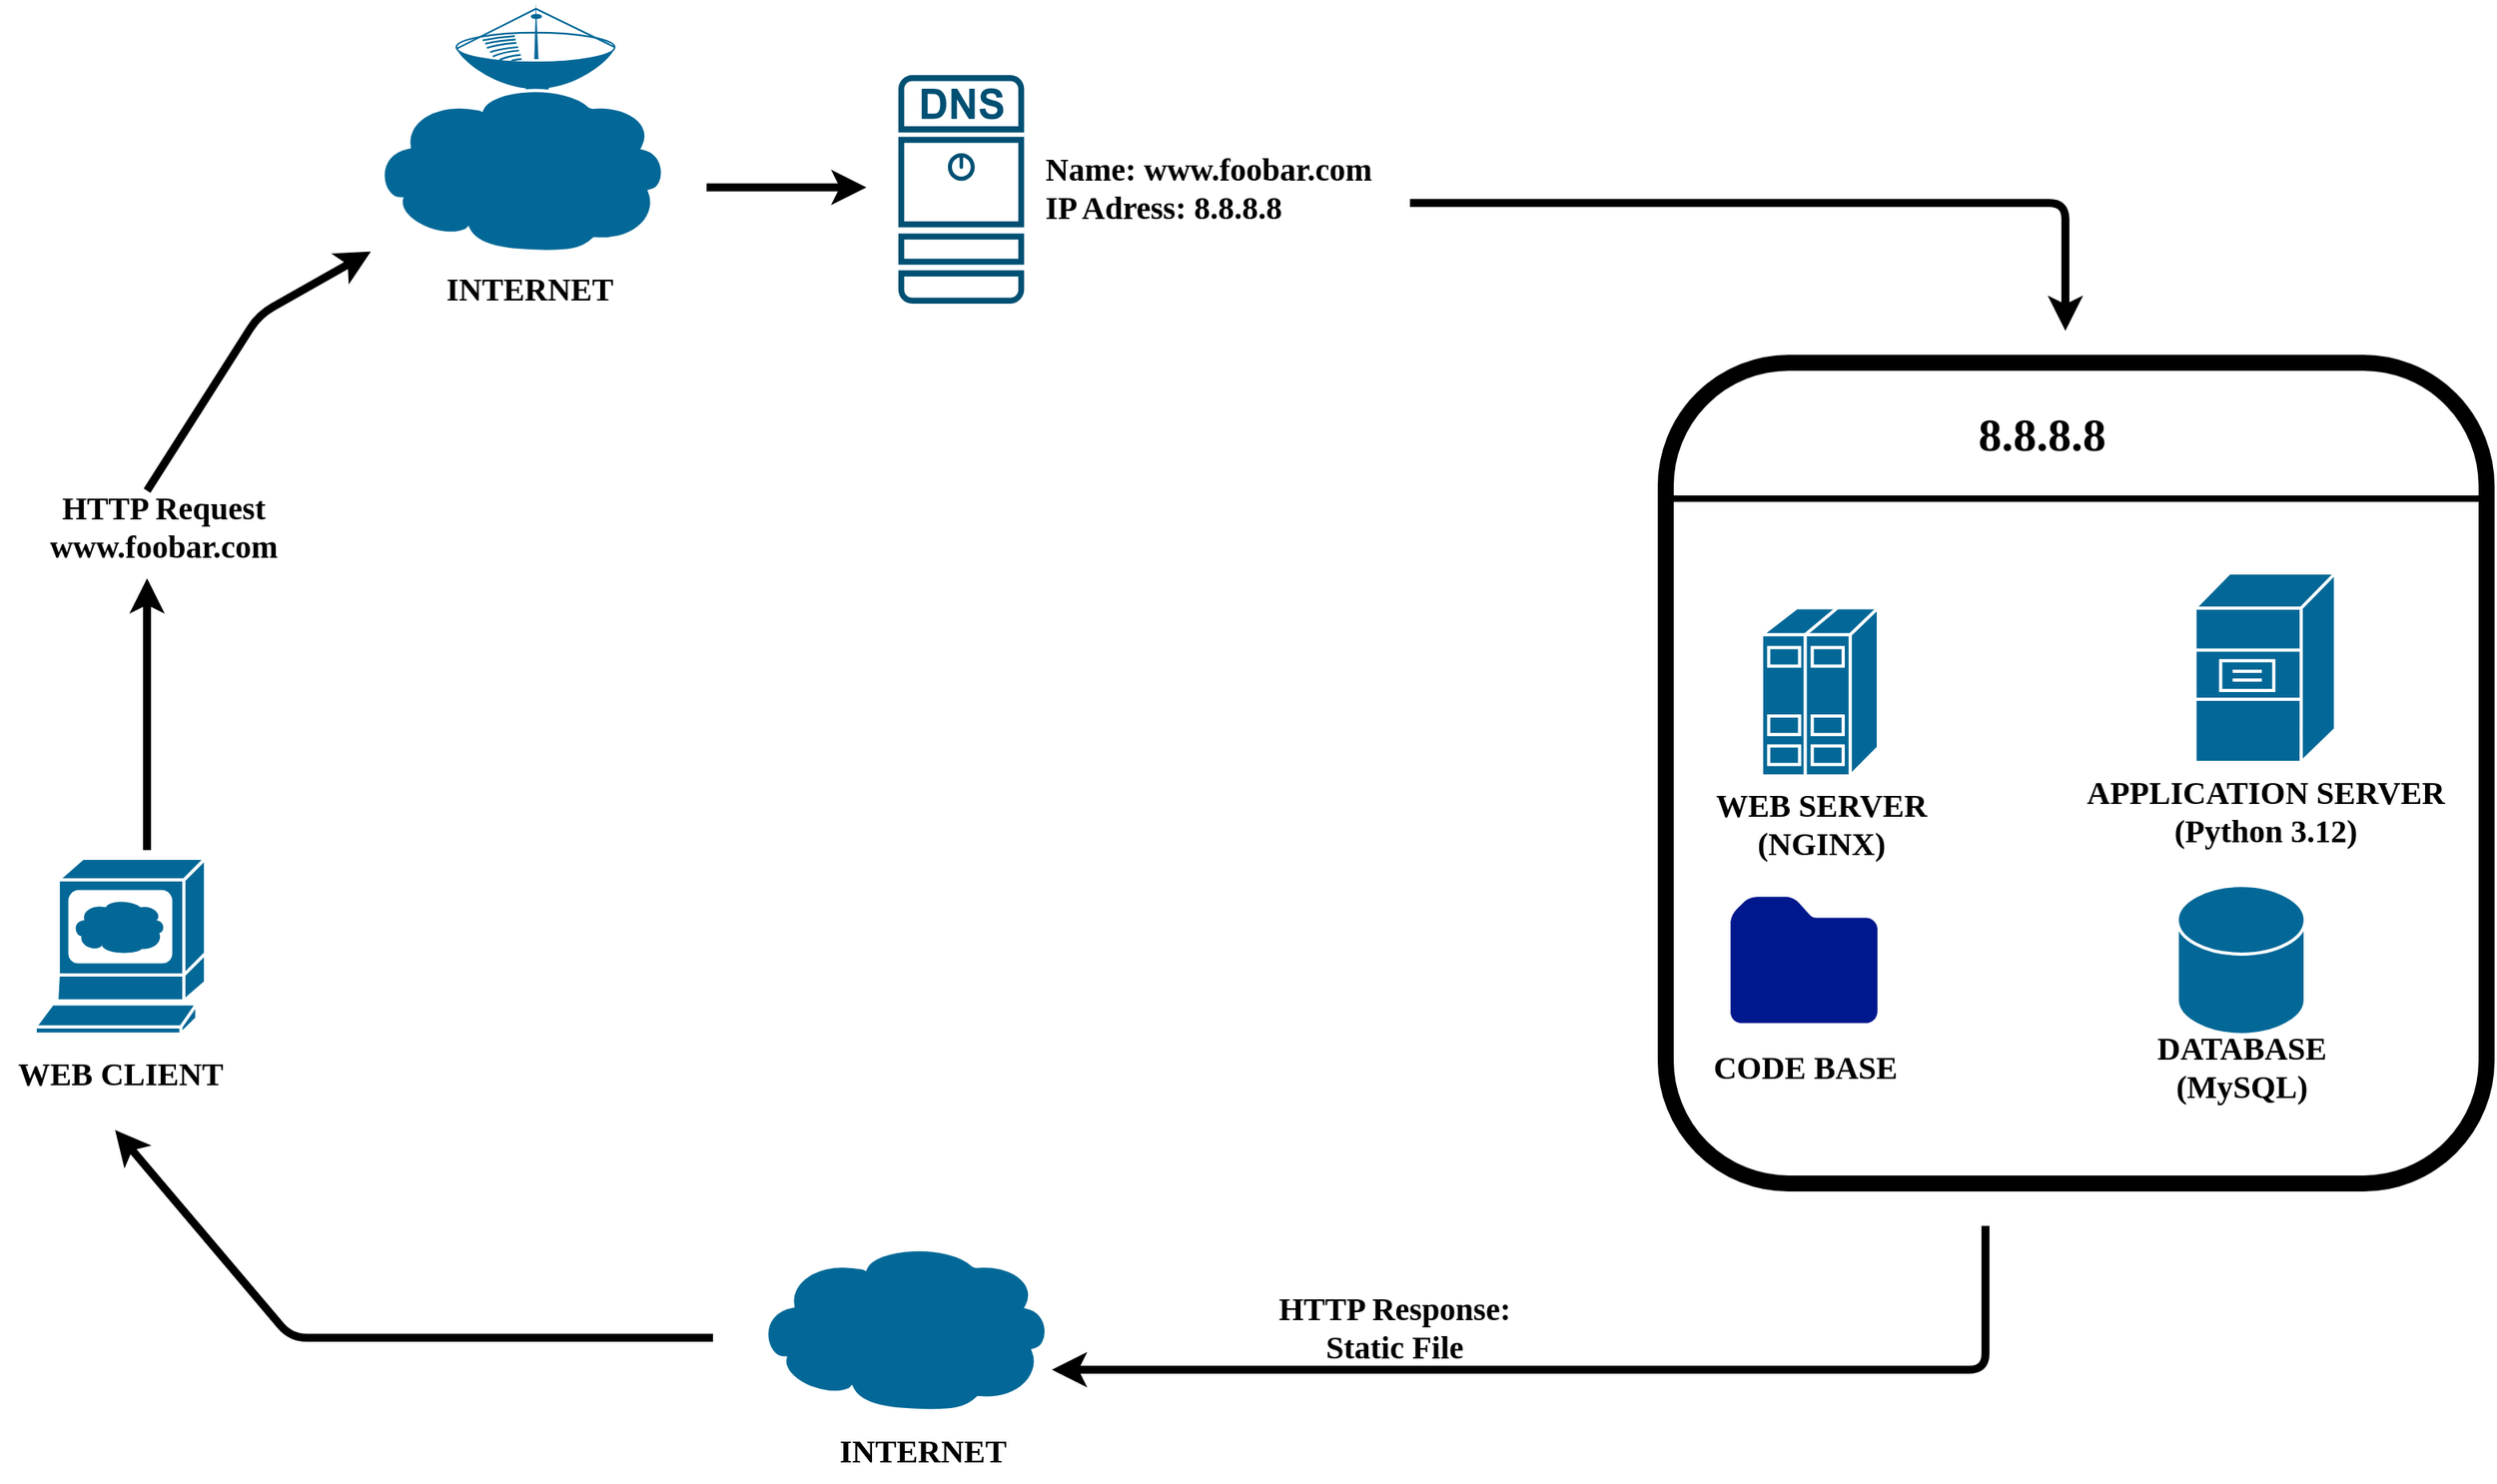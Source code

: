 <mxfile>
    <diagram id="dujYdfgyxahGhiFwL2Tv" name="Page-1">
        <mxGraphModel dx="5568" dy="4102" grid="0" gridSize="10" guides="1" tooltips="1" connect="1" arrows="1" fold="1" page="1" pageScale="1" pageWidth="3000" pageHeight="3000" background="none" math="0" shadow="0">
            <root>
                <mxCell id="0"/>
                <mxCell id="1" parent="0"/>
                <mxCell id="37" value="" style="whiteSpace=wrap;html=1;aspect=fixed;strokeWidth=10;fontFamily=Tahoma;fontSize=20;fillColor=none;rounded=1;" parent="1" vertex="1">
                    <mxGeometry x="890" y="-420" width="513.47" height="513.47" as="geometry"/>
                </mxCell>
                <mxCell id="2" value="" style="shape=mxgraph.cisco.computers_and_peripherals.web_browser;html=1;pointerEvents=1;dashed=0;fillColor=#036897;strokeColor=#ffffff;strokeWidth=2;verticalLabelPosition=bottom;verticalAlign=top;align=center;outlineConnect=0;rounded=1;" parent="1" vertex="1">
                    <mxGeometry x="-130" y="-110" width="106.56" height="110" as="geometry"/>
                </mxCell>
                <mxCell id="3" value="" style="shape=mxgraph.cisco.servers.file_server;html=1;pointerEvents=1;dashed=0;fillColor=#036897;strokeColor=#ffffff;strokeWidth=2;verticalLabelPosition=bottom;verticalAlign=top;align=center;outlineConnect=0;rounded=1;" parent="1" vertex="1">
                    <mxGeometry x="1221.09" y="-288.47" width="87.83" height="118.47" as="geometry"/>
                </mxCell>
                <mxCell id="4" value="" style="shape=mxgraph.cisco.storage.relational_database;html=1;pointerEvents=1;dashed=0;fillColor=#036897;strokeColor=#ffffff;strokeWidth=2;verticalLabelPosition=bottom;verticalAlign=top;align=center;outlineConnect=0;fontFamily=Helvetica;fontSize=12;fontColor=default;rounded=1;" parent="1" vertex="1">
                    <mxGeometry x="1210" y="-93" width="80" height="93.33" as="geometry"/>
                </mxCell>
                <mxCell id="5" value="" style="shape=mxgraph.cisco.servers.standard_host;html=1;pointerEvents=1;dashed=0;fillColor=#036897;strokeColor=#ffffff;strokeWidth=2;verticalLabelPosition=bottom;verticalAlign=top;align=center;outlineConnect=0;rounded=1;" parent="1" vertex="1">
                    <mxGeometry x="950" y="-266.79" width="73" height="105.26" as="geometry"/>
                </mxCell>
                <mxCell id="6" value="" style="shape=mxgraph.cisco.wireless.ground_terminal;html=1;pointerEvents=1;dashed=0;fillColor=#036897;strokeColor=#ffffff;strokeWidth=2;verticalLabelPosition=bottom;verticalAlign=top;align=center;outlineConnect=0;rounded=1;" parent="1" vertex="1">
                    <mxGeometry x="133.5" y="-645.21" width="99" height="122" as="geometry"/>
                </mxCell>
                <mxCell id="7" value="" style="shape=mxgraph.cisco.storage.cloud;html=1;pointerEvents=1;dashed=0;fillColor=#036897;strokeColor=#ffffff;strokeWidth=2;verticalLabelPosition=bottom;verticalAlign=top;align=center;outlineConnect=0;rounded=1;" parent="1" vertex="1">
                    <mxGeometry x="80" y="-595.21" width="186" height="106" as="geometry"/>
                </mxCell>
                <mxCell id="30" value="&lt;b&gt;&lt;font style=&quot;font-size: 20px;&quot; face=&quot;Tahoma&quot;&gt;INTERNET&lt;/font&gt;&lt;/b&gt;" style="text;html=1;align=center;verticalAlign=middle;resizable=0;points=[];autosize=1;strokeColor=none;fillColor=none;rounded=1;" parent="1" vertex="1">
                    <mxGeometry x="113.5" y="-487" width="130" height="40" as="geometry"/>
                </mxCell>
                <mxCell id="31" value="&lt;font face=&quot;Tahoma&quot;&gt;&lt;span style=&quot;font-size: 20px;&quot;&gt;&lt;b&gt;WEB CLIENT&lt;/b&gt;&lt;/span&gt;&lt;/font&gt;" style="text;html=1;align=center;verticalAlign=middle;resizable=0;points=[];autosize=1;rounded=1;" parent="1" vertex="1">
                    <mxGeometry x="-151.72" y="3.67" width="150" height="40" as="geometry"/>
                </mxCell>
                <mxCell id="32" value="&lt;b&gt;&lt;font style=&quot;font-size: 20px;&quot; face=&quot;Tahoma&quot;&gt;WEB SERVER&lt;br&gt;(NGINX)&lt;br&gt;&lt;/font&gt;&lt;/b&gt;" style="text;html=1;align=center;verticalAlign=middle;resizable=0;points=[];autosize=1;strokeColor=none;fillColor=none;rounded=1;" parent="1" vertex="1">
                    <mxGeometry x="906.5" y="-161.53" width="160" height="60" as="geometry"/>
                </mxCell>
                <mxCell id="33" value="&lt;font face=&quot;Tahoma&quot;&gt;&lt;span style=&quot;font-size: 20px;&quot;&gt;&lt;b&gt;DATABASE&lt;br&gt;(MySQL)&lt;br&gt;&lt;/b&gt;&lt;/span&gt;&lt;/font&gt;" style="text;html=1;align=center;verticalAlign=middle;resizable=0;points=[];autosize=1;strokeColor=none;fillColor=none;rounded=1;" parent="1" vertex="1">
                    <mxGeometry x="1185" y="-10" width="130" height="60" as="geometry"/>
                </mxCell>
                <mxCell id="34" value="&lt;b&gt;&lt;font style=&quot;font-size: 20px;&quot; face=&quot;Tahoma&quot;&gt;APPLICATION SERVER&lt;br&gt;(Python 3.12)&lt;br&gt;&lt;/font&gt;&lt;/b&gt;" style="text;html=1;align=center;verticalAlign=middle;resizable=0;points=[];autosize=1;strokeColor=none;fillColor=none;rounded=1;" parent="1" vertex="1">
                    <mxGeometry x="1140" y="-170.0" width="250" height="60" as="geometry"/>
                </mxCell>
                <mxCell id="35" value="&lt;b&gt;&lt;font style=&quot;font-size: 20px;&quot; face=&quot;Tahoma&quot;&gt;CODE BASE&lt;/font&gt;&lt;/b&gt;" style="text;html=1;align=center;verticalAlign=middle;resizable=0;points=[];autosize=1;strokeColor=none;fillColor=none;rounded=1;" parent="1" vertex="1">
                    <mxGeometry x="906.5" y="-2.842e-14" width="140" height="40" as="geometry"/>
                </mxCell>
                <mxCell id="42" value="" style="line;strokeWidth=4;direction=west;html=1;perimeter=backbonePerimeter;points=[];outlineConnect=0;fontFamily=Tahoma;fontSize=20;fillColor=none;rotation=0;rounded=1;" parent="1" vertex="1">
                    <mxGeometry x="890" y="-340" width="510" height="10" as="geometry"/>
                </mxCell>
                <mxCell id="44" value="" style="points=[[0.015,0.015,0],[0.985,0.015,0],[0.985,0.985,0],[0.015,0.985,0],[0.25,0,0],[0.5,0,0],[0.75,0,0],[1,0.25,0],[1,0.5,0],[1,0.75,0],[0.75,1,0],[0.5,1,0],[0.25,1,0],[0,0.75,0],[0,0.5,0],[0,0.25,0]];verticalLabelPosition=bottom;html=1;verticalAlign=top;aspect=fixed;align=center;pointerEvents=1;shape=mxgraph.cisco19.dns_server;fillColor=#005073;strokeColor=none;strokeWidth=10;fontFamily=Tahoma;fontSize=20;rounded=1;" parent="1" vertex="1">
                    <mxGeometry x="410" y="-600" width="78.65" height="143" as="geometry"/>
                </mxCell>
                <mxCell id="46" value="" style="aspect=fixed;pointerEvents=1;shadow=0;dashed=0;html=1;strokeColor=none;labelPosition=center;verticalLabelPosition=bottom;verticalAlign=top;align=center;fillColor=#00188D;shape=mxgraph.mscae.enterprise.folder;strokeWidth=10;fontFamily=Tahoma;fontSize=20;rounded=1;" parent="1" vertex="1">
                    <mxGeometry x="930.57" y="-85.83" width="91.86" height="79" as="geometry"/>
                </mxCell>
                <mxCell id="49" value="&lt;b&gt;&lt;font style=&quot;font-size: 29px;&quot; face=&quot;Tahoma&quot;&gt;8.8.8.8&lt;/font&gt;&lt;/b&gt;" style="text;html=1;align=center;verticalAlign=middle;resizable=0;points=[];autosize=1;strokeColor=none;fillColor=none;rounded=1;" parent="1" vertex="1">
                    <mxGeometry x="1065" y="-400" width="120" height="50" as="geometry"/>
                </mxCell>
                <mxCell id="50" value="" style="shape=mxgraph.cisco.storage.cloud;pointerEvents=1;dashed=0;fillColor=#036897;strokeColor=#ffffff;strokeWidth=2;verticalLabelPosition=bottom;verticalAlign=top;align=center;outlineConnect=0;rounded=1;" parent="1" vertex="1">
                    <mxGeometry x="320" y="130" width="186" height="106" as="geometry"/>
                </mxCell>
                <mxCell id="52" value="&lt;b&gt;&lt;font style=&quot;font-size: 20px;&quot; face=&quot;Tahoma&quot;&gt;HTTP Request&lt;br&gt;www.foobar.com&lt;br&gt;&lt;/font&gt;&lt;/b&gt;" style="text;html=1;align=center;verticalAlign=middle;resizable=0;points=[];autosize=1;strokeColor=none;fillColor=none;rounded=1;" parent="1" vertex="1">
                    <mxGeometry x="-150" y="-348.47" width="200" height="60" as="geometry"/>
                </mxCell>
                <mxCell id="53" value="&lt;b&gt;&lt;font style=&quot;font-size: 20px;&quot; face=&quot;Tahoma&quot;&gt;HTTP Response:&lt;br&gt;Static File&lt;br&gt;&lt;/font&gt;&lt;/b&gt;" style="text;html=1;align=center;verticalAlign=middle;resizable=0;points=[];autosize=1;strokeColor=none;fillColor=none;rounded=1;" parent="1" vertex="1">
                    <mxGeometry x="625" y="153" width="190" height="60" as="geometry"/>
                </mxCell>
                <mxCell id="54" value="&lt;b&gt;&lt;font style=&quot;font-size: 20px;&quot; face=&quot;Tahoma&quot;&gt;Name: www.foobar.com&lt;br&gt;IP Adress: 8.8.8.8&lt;br&gt;&lt;/font&gt;&lt;/b&gt;" style="text;html=1;align=left;verticalAlign=middle;resizable=0;points=[];autosize=1;strokeColor=none;fillColor=none;rounded=1;" parent="1" vertex="1">
                    <mxGeometry x="500" y="-560" width="270" height="60" as="geometry"/>
                </mxCell>
                <mxCell id="55" value="&lt;b&gt;&lt;font style=&quot;font-size: 20px;&quot; face=&quot;Tahoma&quot;&gt;INTERNET&lt;/font&gt;&lt;/b&gt;" style="text;html=1;align=center;verticalAlign=middle;resizable=0;points=[];autosize=1;strokeColor=none;fillColor=none;rounded=1;" parent="1" vertex="1">
                    <mxGeometry x="360" y="240" width="130" height="40" as="geometry"/>
                </mxCell>
                <mxCell id="57" value="" style="edgeStyle=none;orthogonalLoop=1;jettySize=auto;html=1;strokeWidth=5;" edge="1" parent="1">
                    <mxGeometry width="100" relative="1" as="geometry">
                        <mxPoint x="-60" y="-115.16" as="sourcePoint"/>
                        <mxPoint x="-60" y="-285.16" as="targetPoint"/>
                        <Array as="points"/>
                    </mxGeometry>
                </mxCell>
                <mxCell id="60" value="" style="edgeStyle=none;orthogonalLoop=1;jettySize=auto;html=1;strokeWidth=5;" edge="1" parent="1" target="7">
                    <mxGeometry width="100" relative="1" as="geometry">
                        <mxPoint x="-60" y="-340.0" as="sourcePoint"/>
                        <mxPoint x="60" y="-490" as="targetPoint"/>
                        <Array as="points">
                            <mxPoint x="10" y="-450"/>
                        </Array>
                    </mxGeometry>
                </mxCell>
                <mxCell id="61" value="" style="edgeStyle=none;orthogonalLoop=1;jettySize=auto;html=1;strokeWidth=5;" edge="1" parent="1">
                    <mxGeometry width="100" relative="1" as="geometry">
                        <mxPoint x="290" y="-529.75" as="sourcePoint"/>
                        <mxPoint x="390" y="-529.75" as="targetPoint"/>
                        <Array as="points"/>
                    </mxGeometry>
                </mxCell>
                <mxCell id="62" value="" style="edgeStyle=none;orthogonalLoop=1;jettySize=auto;html=1;strokeWidth=5;" edge="1" parent="1">
                    <mxGeometry width="100" relative="1" as="geometry">
                        <mxPoint x="730" y="-520" as="sourcePoint"/>
                        <mxPoint x="1140" y="-440" as="targetPoint"/>
                        <Array as="points">
                            <mxPoint x="1140" y="-520"/>
                        </Array>
                    </mxGeometry>
                </mxCell>
                <mxCell id="67" value="" style="edgeStyle=none;orthogonalLoop=1;jettySize=auto;html=1;strokeWidth=5;" edge="1" parent="1">
                    <mxGeometry width="100" relative="1" as="geometry">
                        <mxPoint x="1090" y="120" as="sourcePoint"/>
                        <mxPoint x="506" y="210" as="targetPoint"/>
                        <Array as="points">
                            <mxPoint x="1090" y="210"/>
                        </Array>
                    </mxGeometry>
                </mxCell>
                <mxCell id="68" value="" style="edgeStyle=none;orthogonalLoop=1;jettySize=auto;html=1;strokeWidth=5;" edge="1" parent="1">
                    <mxGeometry width="100" relative="1" as="geometry">
                        <mxPoint x="294" y="190" as="sourcePoint"/>
                        <mxPoint x="-80" y="60" as="targetPoint"/>
                        <Array as="points">
                            <mxPoint x="30" y="190"/>
                        </Array>
                    </mxGeometry>
                </mxCell>
            </root>
        </mxGraphModel>
    </diagram>
</mxfile>